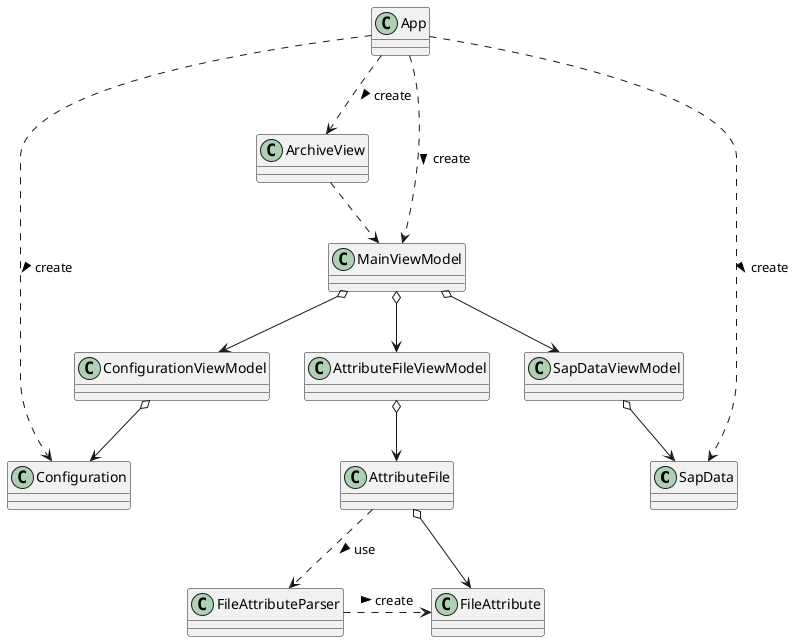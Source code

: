 @startuml 

class SapData
class Configuration
class AttributeFile
class FileAttribute
class FileAttributeParser


class SapDataViewModel
class AttributeFileViewModel



AttributeFileViewModel o--> AttributeFile
AttributeFile o--> FileAttribute
AttributeFile ..> FileAttributeParser : use >
FileAttributeParser .> FileAttribute : create >


SapDataViewModel o--> SapData

ConfigurationViewModel o--> Configuration

MainViewModel o--> SapDataViewModel
MainViewModel o--> ConfigurationViewModel
MainViewModel o--> AttributeFileViewModel


ArchiveView .-> MainViewModel

App ..> MainViewModel : create >
App ..> ArchiveView : create >
App ..> Configuration : create >
App ..> SapData: create >

@enduml
